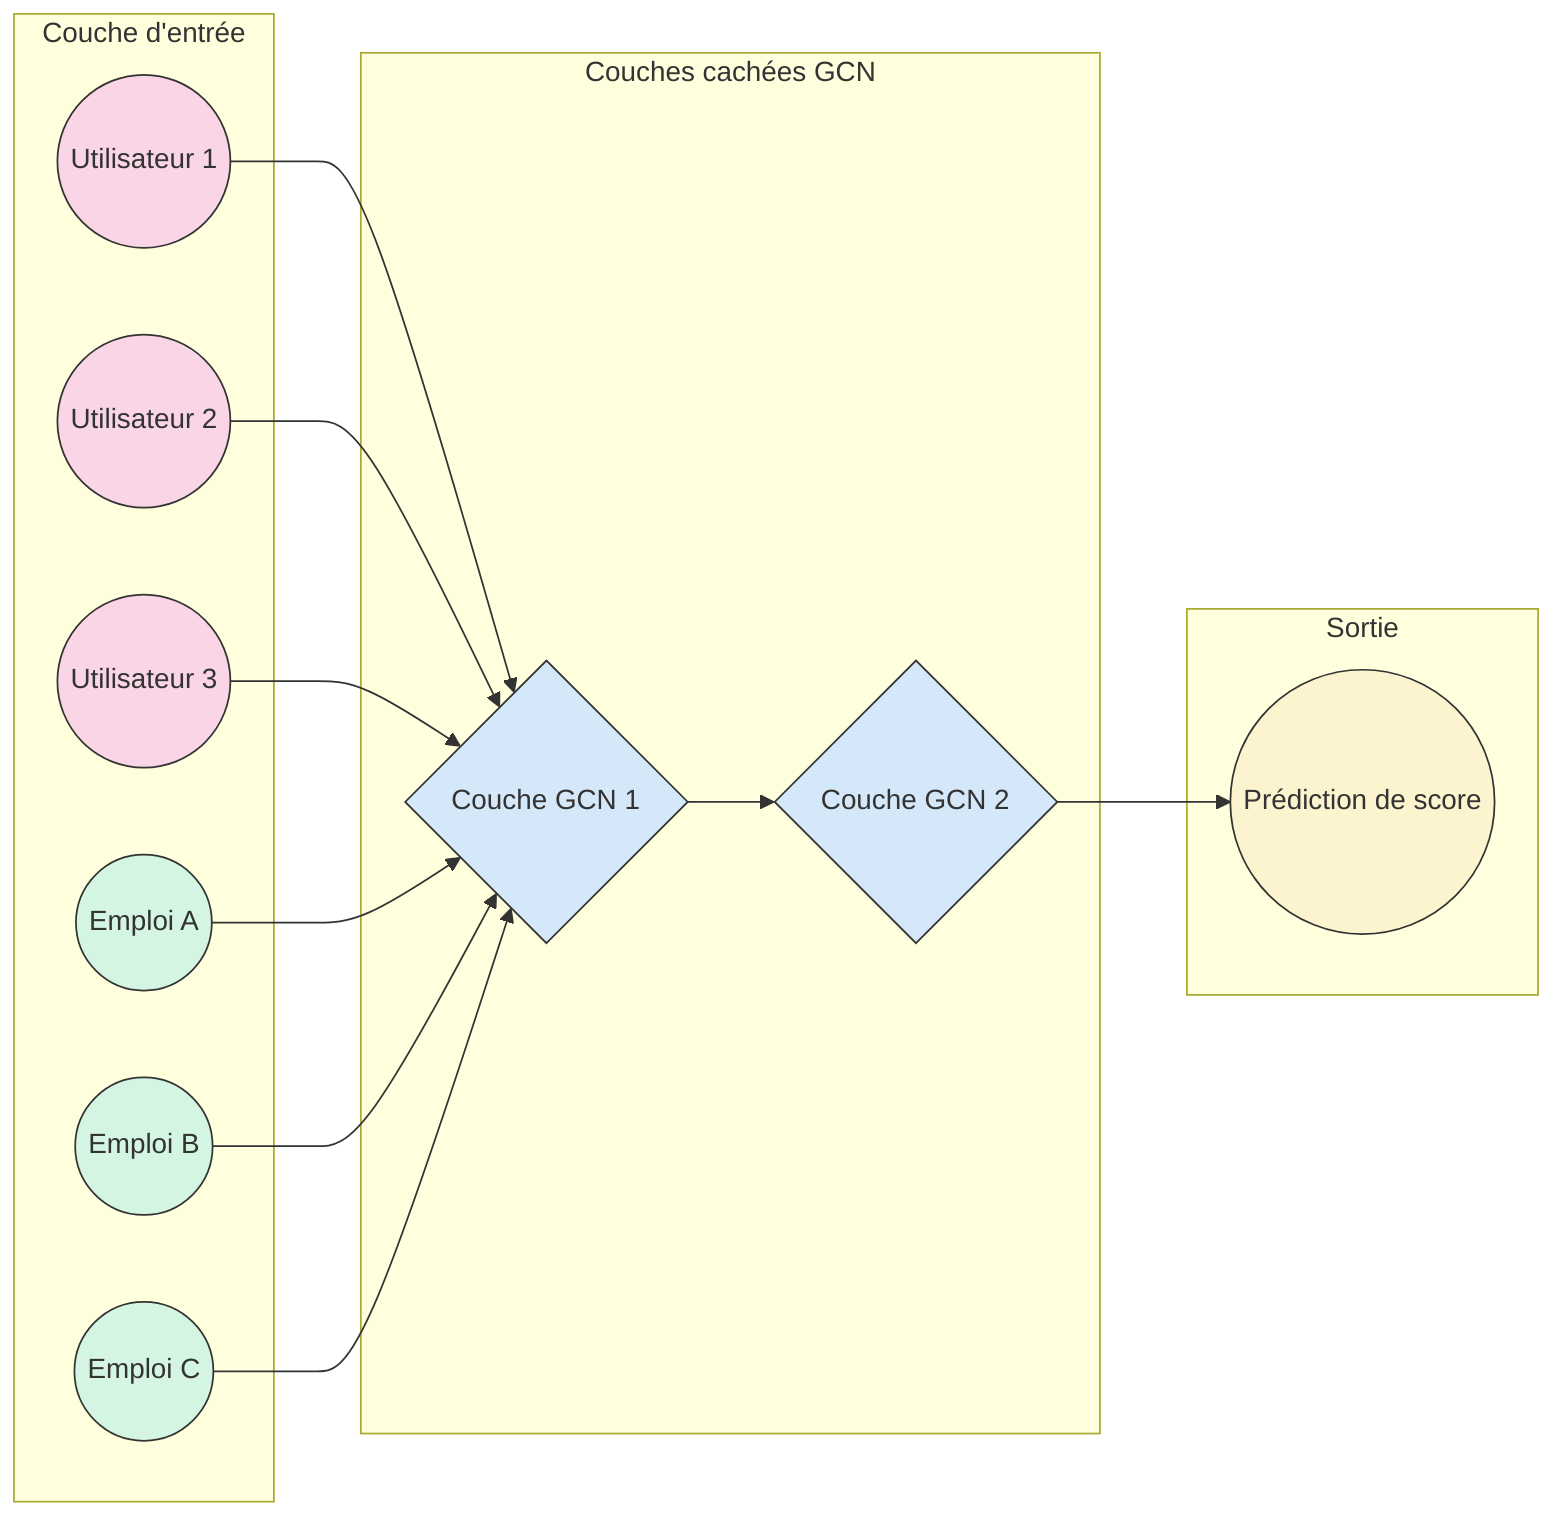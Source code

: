 graph LR
    subgraph Couche d'entrée
        U1((Utilisateur 1))
        U2((Utilisateur 2))
        U3((Utilisateur 3))
        J1((Emploi A))
        J2((Emploi B))
        J3((Emploi C))
    end
    
    subgraph Couches cachées GCN
        H1{Couche GCN 1}
        H2{Couche GCN 2}
    end
    
    subgraph Sortie
        S((Prédiction de score))
    end
    
    U1 --> H1
    U2 --> H1
    U3 --> H1
    J1 --> H1
    J2 --> H1
    J3 --> H1
    
    H1 --> H2
    H2 --> S
    
    classDef user fill:#f9d5e5,stroke:#333,stroke-width:1px;
    classDef job fill:#d5f5e3,stroke:#333,stroke-width:1px;
    classDef hidden fill:#d5e8f9,stroke:#333,stroke-width:1px;
    classDef output fill:#fcf3cf,stroke:#333,stroke-width:1px;
    
    class U1,U2,U3 user;
    class J1,J2,J3 job;
    class H1,H2 hidden;
    class S output;